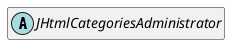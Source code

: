 @startuml
set namespaceSeparator \\
hide members
hide << alias >> circle

abstract class JHtmlCategoriesAdministrator
@enduml
